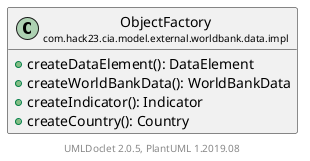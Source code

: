 @startuml
    set namespaceSeparator none
    hide empty fields
    hide empty methods

    class "<size:14>ObjectFactory\n<size:10>com.hack23.cia.model.external.worldbank.data.impl" as com.hack23.cia.model.external.worldbank.data.impl.ObjectFactory [[ObjectFactory.html]] {
        +createDataElement(): DataElement
        +createWorldBankData(): WorldBankData
        +createIndicator(): Indicator
        +createCountry(): Country
    }

    center footer UMLDoclet 2.0.5, PlantUML 1.2019.08
@enduml
